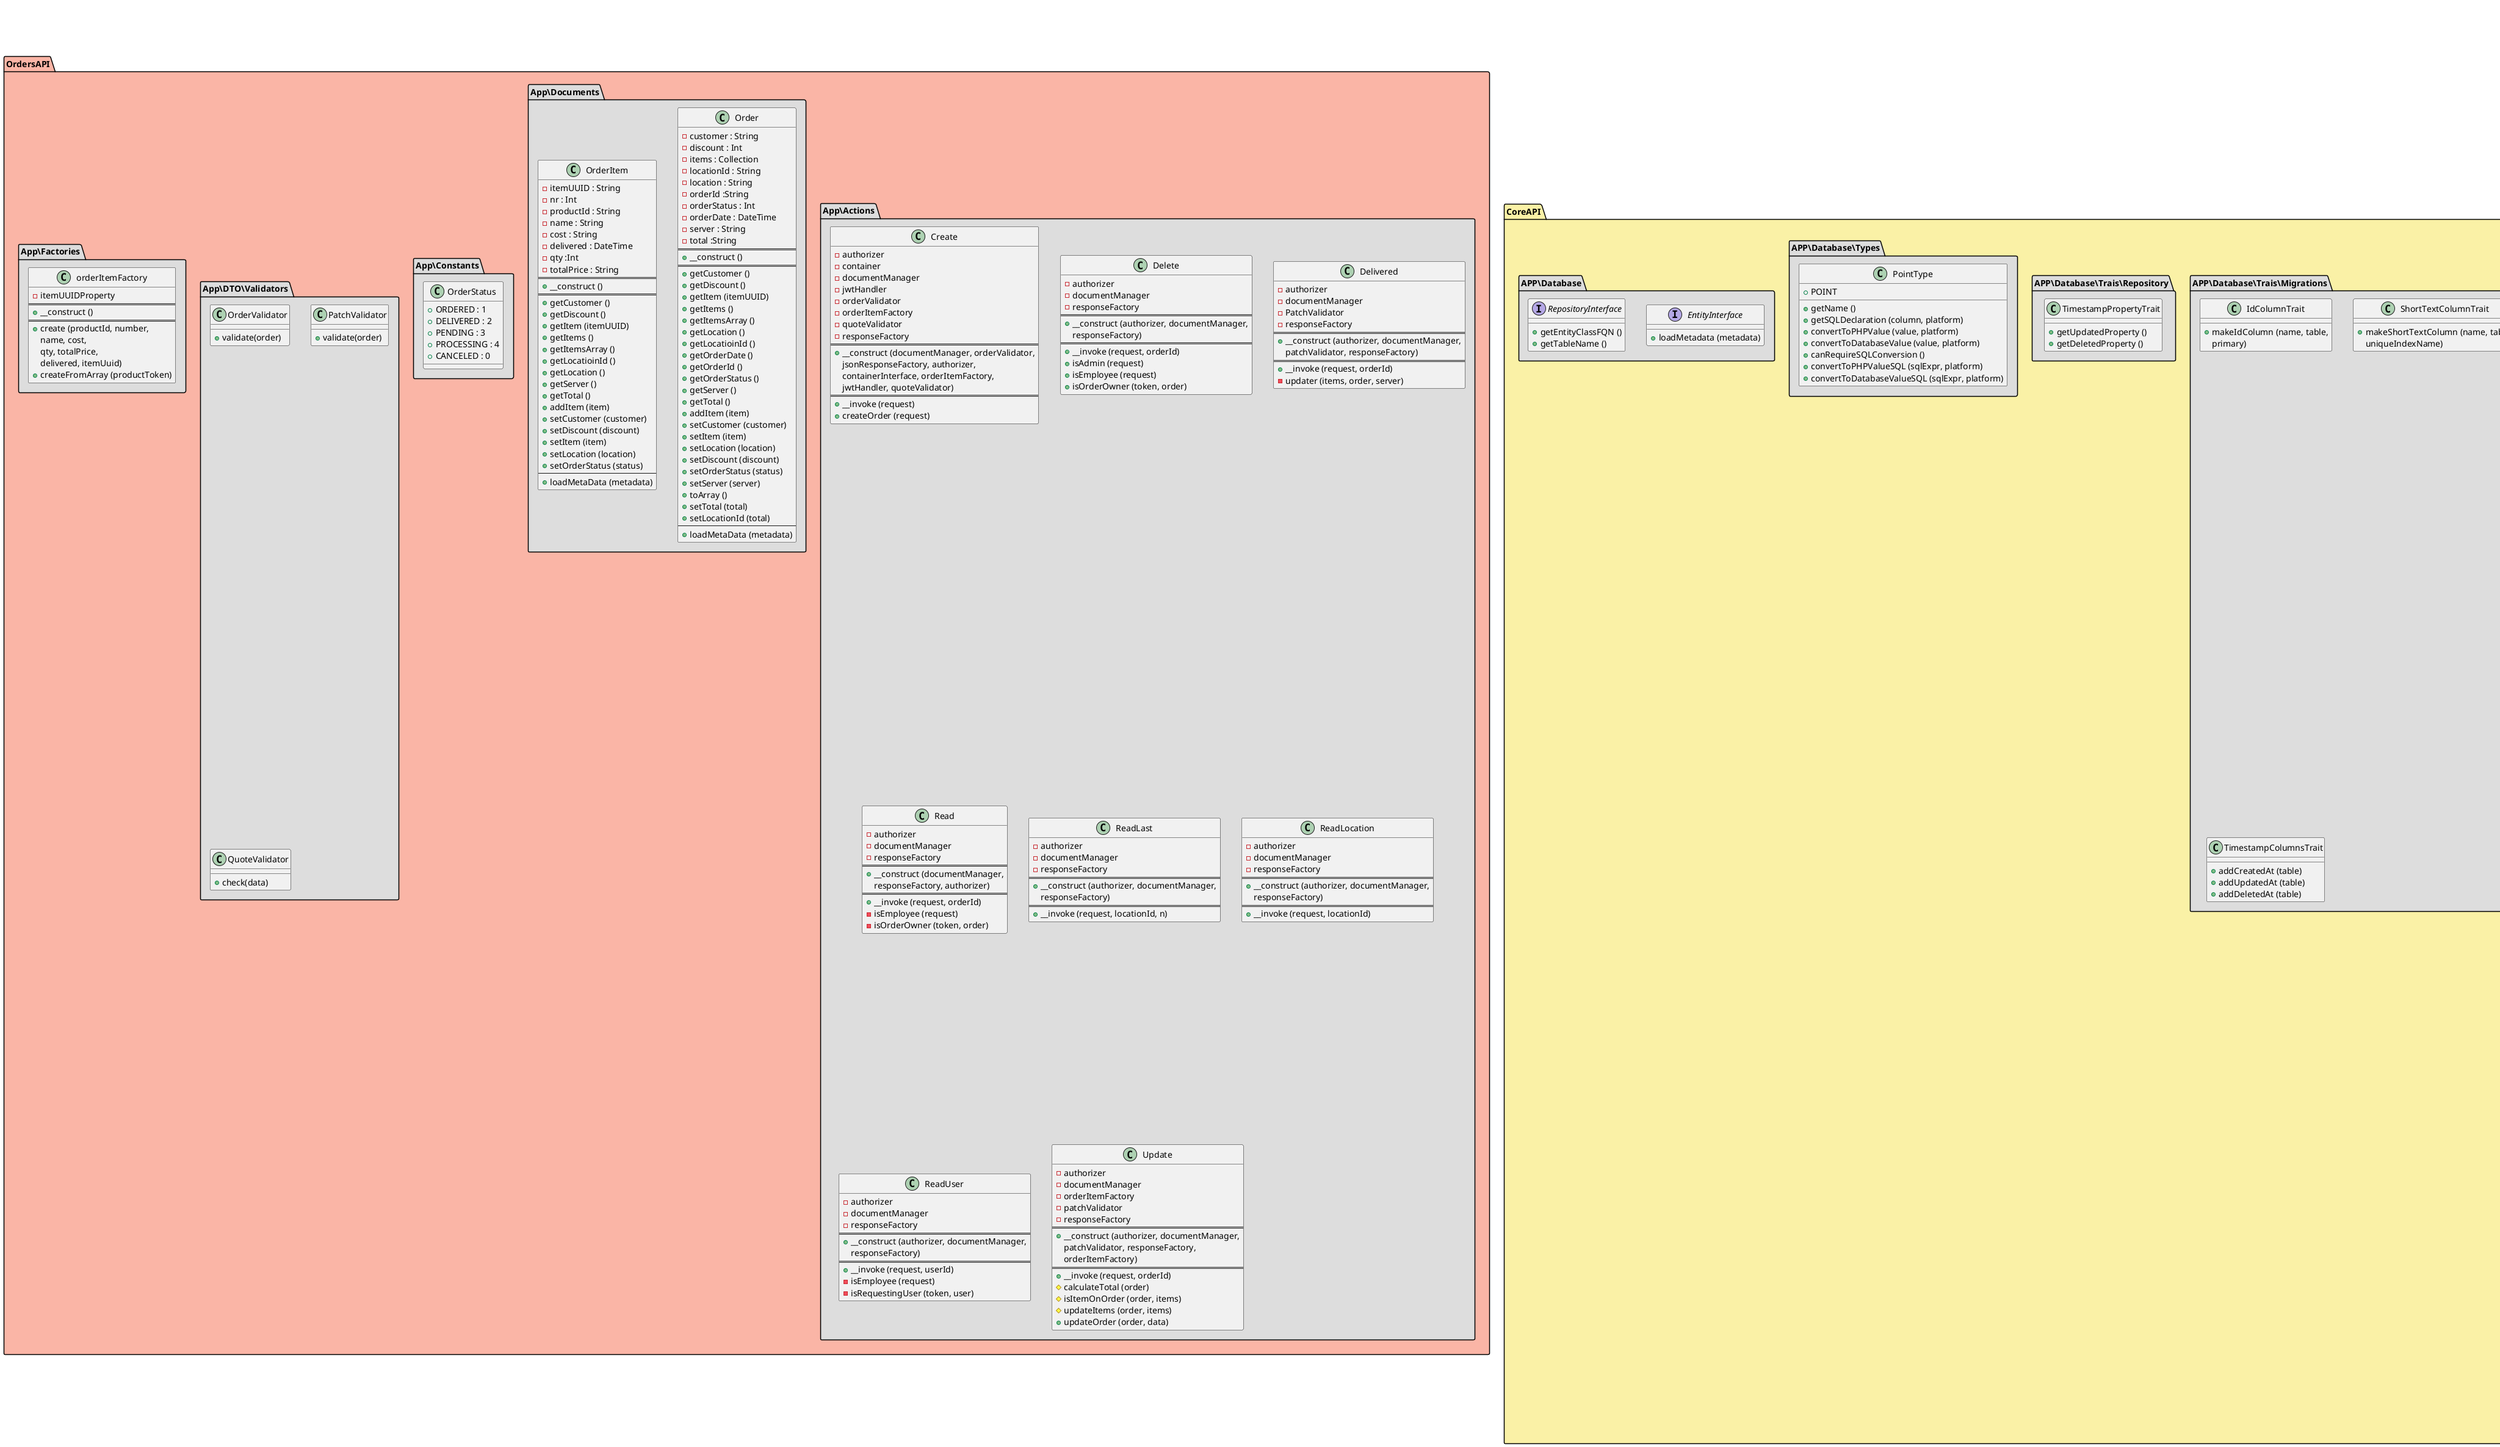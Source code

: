 @startuml Class UML
    
    namespace OrdersAPI #FAB5A6 {

        namespace App\Actions #DDDDDD {
            
            class Create {
                - authorizer
                - container
                - documentManager
                - jwtHandler
                - orderValidator
                - orderItemFactory
                - quoteValidator
                - responseFactory
                ==
                + {method} __construct (documentManager, orderValidator,
                                        jsonResponseFactory, authorizer,
                                        containerInterface, orderItemFactory,
                                        jwtHandler, quoteValidator)
                ==
                + {method} __invoke (request)
                + {method} createOrder (request)
            }

            class Delete {
                - authorizer
                - documentManager
                - responseFactory
                ==
                + {method} __construct (authorizer, documentManager,
                                        responseFactory)
                ==
                + {method} __invoke (request, orderId)
                + {method} isAdmin (request)
                + {method} isEmployee (request)
                + {method} isOrderOwner (token, order)
            }

            class Delivered {
                - authorizer
                - documentManager
                - PatchValidator
                - responseFactory
                ==
                + {method} __construct (authorizer, documentManager,
                                        patchValidator, responseFactory)
                ==
                + {method} __invoke (request, orderId)
                - {method} updater (items, order, server)
            }

            class Read {
                - authorizer
                - documentManager
                - responseFactory
                ==
                + {method} __construct (documentManager,
                                        responseFactory, authorizer)
                ==
                + {method} __invoke (request, orderId)
                - {method} isEmployee (request)
                - {method} isOrderOwner (token, order)
            }

            class ReadLast {
                - authorizer
                - documentManager
                - responseFactory
                ==
                + {method} __construct (authorizer, documentManager,
                                        responseFactory)
                ==
                + {method} __invoke (request, locationId, n)
            }

            class ReadLocation {
                - authorizer
                - documentManager
                - responseFactory
                ==
                + {method} __construct (authorizer, documentManager,
                                        responseFactory)
                ==
                + {method} __invoke (request, locationId)
            }

            class ReadUser {
                - authorizer
                - documentManager
                - responseFactory
                ==
                + {method} __construct (authorizer, documentManager,
                                        responseFactory)
                ==
                + {method} __invoke (request, userId)
                - {method} isEmployee (request)
                - {method} isRequestingUser (token, user)
            }

            class Update {
                - authorizer
                - documentManager
                - orderItemFactory
                - patchValidator
                - responseFactory
                ==
                + {method} __construct (authorizer, documentManager,
                                        patchValidator, responseFactory,
                                        orderItemFactory)
                ==
                + {method} __invoke (request, orderId)
                # {method} calculateTotal (order)
                # {method} isItemOnOrder (order, items)
                # {method} updateItems (order, items)
                + {method} updateOrder (order, data)
            }

        }

        namespace App\Documents #DDDDDD  {

            class Order {
                - customer : String
                - discount : Int
                - items : Collection
                - locationId : String
                - location : String
                - orderId :String
                - orderStatus : Int
                - orderDate : DateTime
                - server : String
                - total :String
                ==
                + {method} __construct ()
                ==
                + {method} getCustomer ()
                + {method} getDiscount ()
                + {method} getItem (itemUUID)
                + {method} getItems ()
                + {method} getItemsArray ()
                + {method} getLocation ()
                + {method} getLocatioinId ()
                + {method} getOrderDate ()
                + {method} getOrderId ()
                + {method} getOrderStatus ()
                + {method} getServer ()
                + {method} getTotal ()
                + {method} addItem (item)
                + {method} setCustomer (customer)
                + {method} setItem (item)
                + {method} setLocation (location)
                + {method} setDiscount (discount)
                + {method} setOrderStatus (status)
                + {method} setServer (server)
                + {method} toArray ()
                + {method} setTotal (total)
                + {method} setLocationId (total)
                --
                + {method} loadMetaData (metadata)
            }

            class OrderItem {
                - itemUUID : String
                - nr : Int
                - productId : String
                - name : String
                - cost : String
                - delivered : DateTime 
                - qty :Int 
                - totalPrice : String 
                ==
                + {method} __construct ()
                ==
                + {method} getCustomer ()
                + {method} getDiscount ()
                + {method} getItem (itemUUID)
                + {method} getItems ()
                + {method} getItemsArray ()
                + {method} getLocatioinId ()
                + {method} getLocation ()
                + {method} getServer ()
                + {method} getTotal ()
                + {method} addItem (item)
                + {method} setCustomer (customer)
                + {method} setDiscount (discount)
                + {method} setItem (item)
                + {method} setLocation (location)
                + {method} setOrderStatus (status)
                --
                + {method} loadMetaData (metadata)
            }

        }

        namespace App\Constants #DDDDDD {

            class OrderStatus {
                + ORDERED : 1
                + DELIVERED : 2
                + PENDING : 3
                + PROCESSING : 4
                + CANCELED : 0
            }

        }

        namespace App\DTO\Validators #DDDDDD {

            class OrderValidator {
                + {method} validate(order)
            }

            class PatchValidator {
                + {method} validate(order)
            }

            class QuoteValidator {
                + {method} check(data)
            }
        }

        namespace App\Factories #DDDDDD {

            class orderItemFactory {
                - itemUUIDProperty
                ==
                + {method} __construct ()
                ==
                + {method} create (productId, number,
                                    name, cost,
                                    qty, totalPrice,
                                    delivered, itemUuid)
                + {method} createFromArray (productToken)
            }

        }

    }

    namespace CoreAPI #FAF1A6 {

        namespace APP\Actions\Country #DDDDDD {

            class GetAction {
                - countryRepository
                - jsonResponseFactory
                ==
                + {method} __construct (countryRepository, jsonResponseFactory)
                ==
                + {method} __invoke (request, iso3)
            }

            class ListAction {
                - countryRepository
                - jsonResponseFactory
                ==
                + {method} __construct (jsonResponseFactory, countryRepository)
                ==
                + {method} __invoke (request)
                + {method} search (name, params, criteria, and)
            }

        }

        namespace APP\Actions\Location #DDDDDD {

            class DeleteAction {
                - jsonResponseFactory
                - locationRepository
                - authorizer
                ==
                + {method} __construct (jsonResponseFactory, locationRepository
                                         authorizer)
                ==
                + {method} __invoke (request, id)
                - {method} delteHard (id)
                - {method} delteSoft (id)
            }

            class GetAction {
                - jsonResponseFactory
                - locationRepository
                - authorizer
                ==
                + {method} __construct (jsonResponseFactory, locationRepository
                                         authorizer)
                ==
                + {method} __invoke (request, id)
            }

            class ListAction {
                - countryRepository
                - locationRepository
                - authorizer
                - jsonResponseFactory
                ==
                + {method} __construct (jsonResponseFactory, locationRepository,
                                        authorizer, countryRepository)
                ==
                + {method} __invoke (request)
                # {method} getQuery (request)
                + {method} search (name, params, criteria, and)
            }

            class PatchAction {
                - countryRepository
                - locationRepository
                - locationValidator
                - authorizer
                - jsonResponseFactory
                ==
                + {method} __construct (locationRepository, authorizer,
                                        locationValidator, countryRepository,
                                        jsonResponseFactory)
                ==
                + {method} __invoke (request, id)
            }

            class PostAction {
                - countryRepository
                - locationRepository
                - locationValidator
                - authorizer
                - jsonResponseFactory
                ==
                + {method} __construct (jsonResponseFactory, locationValidator,
                                        locationRepository, authorizer,
                                         countryRepository,
                                        )
                ==
                + {method} __invoke (request, id)
            }
        }

        namespace APP\Data\Types #DDDDDD {

            class Point {
                - latitude
                - longitude
                ==
                + {method} __construct (latitude, longitude)
                ==
                + {method} fromArray (data)
                + {method} getLongitude ()
                + {method} getLatitude ()
                + {method} toArray ()
            }

        }

        namespace APP\Data\Validator #DDDDDD {

            class LocationValidator {
                + {method} postCheck (data)
                + {method} patchCheck (data)
            }

        }

        namespace APP\Database\Entities #DDDDDD {

            EntityInterface <|-- Location
            EntityInterface <|-- Country

            class Location {
                - zip
                - createdAt
                - country
                - number
                - deletedAt
                - metadat
                - city
                - street
                - name
                - state
                - id
                - point
                - updatedAt
                ==
                + {method} __construct ()
                ==
                + {method} setMetadata (metadata)
                + {method} getcity ()
                + {method} getUpdatedAt ()
                + {method} setPoint ()
                + {method} getId ()
                + {method} getCountry ()
                + {method} loadMetadata (metadata)
                + {method} getState ()
                + {method} getPoint ()
                + {method} getNumber ()
                + {method} getStreet ()
                + {method} setCity (city)
                + {method} getMetadata ()
                + {method} getDeletedAt ()
                + {method} setZipcode (zipCode)
                + {method} setState (state)
                + {method} setStreet (street)
                + {method} getCreatedAt ()
                + {method} setName (name)
                + {method} getZipcode ()
                + {method} setNumber (number)
                + {method} setCountry (country)
                + {method} toArray ()
                + {method} getName ()
            }

            class Country {
                - name
                - location
                - iso3
                ==
                + {method} __construct ()
                ==
                + {method} getIso3 ()
                + {method} setIso3 (iso3)
                + {method} getLocatinos ()
                + {method} setName ()
                + {method} loadMetadata (data)
                + {method} toArray ()
                + {method} getName ()
            }

        }

        namespace APP\Database\Repositories #DDDDDD {
            RepositoryInterface <|-- LocationRepository
            RepositoryInterface <|-- CountryRepository

            interface RepositoryInterface {
                + {method} getEntityClass ()
                + {method} getTableName ()
            }

            class LocationRepository {
                - entityManager
                --
                + TABLE_NAME
                + ENTITY
                ==
                + {method} __construct (entityManager)
                ==
                + {method} getList (criteria, asArrays)
                + {method} isNameUnique (name)
                + {method} delete (location, hard)
                + {method} save (location)
                + {method} getEntityClassFQN ()
                + {method} getById (id, includeDeleted)
                # {method} markEntityAsUpdated (location)
                + {method} idExists (id, includeDeleted)
                # {method} persist (location)
                + {method} getTableName ()
                + {method} markEntityAsDeleted (location)
                + {method} getEntityManager ()
            }

            class CountryRepository {
                - entityManager
                --
                - TABLE_NAME
                - ENTITY
                ==
                + {method} __construct (entityManager)
                ==
                + {method} getList (criteria, asArrays)
                + {method} getByIso3 (iso3)
                + {method} getEntityClassFQN ()
                + {method} getByName (name)
                + {method} getTableName ()
                + {method} getEntityManager ()
            }

        }

        namespace APP\Database\Trais\Migrations #DDDDDD {

            class IdColumnTrait {
                + {method} makeIdColumn (name, table,
                                        primary)
            }

            class ShortTextColumnTrait {
                + {method} makeShortTextColumn (name, table,
                                                uniqueIndexName)
            }

            class TimestampColumnsTrait {
                + {method} addCreatedAt (table)
                + {method} addUpdatedAt (table)
                + {method} addDeletedAt (table)
            }

        }

        namespace APP\Database\Trais\Repository #DDDDDD {

            class TimestampPropertyTrait {
                + {method} getUpdatedProperty ()
                + {method} getDeletedProperty ()
            }

        }

        namespace APP\Database\Types #DDDDDD {

            class PointType {
                +  POINT
                + {method} getName ()
                + {method} getSQLDeclaration (column, platform)
                + {method} convertToPHPValue (value, platform)
                + {method} convertToDatabaseValue (value, platform)
                + {method} canRequireSQLConversion ()
                + {method} convertToPHPValueSQL (sqlExpr, platform)
                + {method} convertToDatabaseValueSQL (sqlExpr, platform)
            }

        }

        namespace APP\Database #DDDDDD {

            interface EntityInterface {
                + {method} loadMetadata (metadata)
            }

            interface RepositoryInterface {
                + {method} getEntityClassFQN ()
                + {method} getTableName ()
            }

        }

        namespace APP\Exceptions #DDDDDD {

            class DefinitionException {
                + {method} getEntityClassFQN ()
                + {method} getTableName ()
            }

            class DeleteException {
                + {method} getEntityClassFQN ()
                + {method} getTableName ()
            }

            class EntitynotFoundException {
                + {method} getEntityClassFQN ()
                + {method} getTableName ()
            }

            class IncompatibleTraitException {
                + {method} getEntityClassFQN ()
                + {method} getTableName ()
            }

            class SaveException {
                + {method} getEntityClassFQN ()
                + {method} getTableName ()
            }

        }

    }

    namespace ProductAPI #A6FADF {

        namespace App\Actions\Product\Quote #DDDDDD {

            class GetAction {
                - jsonResponseFactory
                - productRepository
                - authorizer
                - jwtHandler
                ==
                + {method} __construct (jsonResponseFactory, productRepository,
                                        authorizer, jwtHandler)
                ==
                + {method} __invoke (request, id)
            }

        }

        namespace App\Actions\Product #DDDDDD {

            class DeleteAction {
                - productRepository
                - jsonResponseFactory
                - authorizer
                ==
                + {method} __construct (productRepository, jsonResponseFactory,
                                        authorizer)
                ==
                + {method} __invoke (request, id)
            }

            class GetAction {
                - productRepository
                - jsonResponseFactory
                - authorizer
                ==
                + {method} __construct (productRepository, jsonResponseFactory,
                                        authorizer)
                ==
                + {method} __invoke (request, id)
            }

            class ListAction {
                - productRepository
                - jsonResponseFactory
                - authorizer
                --
                FIELDS
                TIMESTAMPS
                ==
                + {method} __construct (productRepository, jsonResponseFactory,
                                        authorizer)
                ==
                + {method} __invoke (request)
                + {method} getCriteriaFromQuery (request)
                + {method} processFilters (filters, request,
                                            criteria, and)
                + {method} parseFilter (criteria, field,
                                        filters, and)
                + {method} handleAnd (riteria, comparison,
                                        and)
            }

            class PatchAction {
                - productRepository
                - jsonResponseFactory
                - authorizer
                ==
                + {method} __construct (productRepository, jsonResponseFactory,
                                        authorizer)
                ==
                + {method} __invoke (request, id)
            }

            class PostAction {
                - productRepository
                - jsonResponseFactory
                - productValidator
                - authorizer
                ==
                + {method} __construct (productRepository, jsonResponseFactory,
                                        productValidator, authorizer)
                ==
                + {method} __invoke (request)
            }

        }

        namespace App\Data\Validator #DDDDDD {

            class ProductValidator {
                - postValidator
                - patchValidator
                --
                # PROPERTY_NAME
                # PROPERTY_LOCATION_ID
                # PROPERTY_PRICE
                # PROPERTY_DISCOUNT_PRICE
                # PROPERTY_DISCOUNT_FROM
                # PROPERTY_DISCOUNT_TO
                # PROPERTY_STATUS
                # PROPERTY_ATTRIBUTES
                # PROPERTY_DESCRIPTION
                # PROPERTY_UNIQUE_IDENTIFIER
                
                + {method} getPostValidator ()
                + {method} getPatchValidator ()
                + {method} postCheck (data)
                + {method} patchCheck (data)
            }

        }

        namespace App\Database\Entities #DDDDDD {

            class Product {
                - id : String
                - id : String
                - locationId : String
                - price : String
                - discountPrice : string
                - discountFrom : DateTimeImmutable
                - discountTo : DateTimeImmutable
                - status : Int
                - attributes : Array
                - description : String
                - uniqueIdentifier : String
                - createdAt : DateTimeImmutable
                - updatedAt : DateTimeImmutable
                - deletedAt : DateTimeImmutable
                --
                + PROPERTY_DESCRIPTION
                + PROPERTY_UNIQUE_IDENTIFIER
                ==
                + {method} __construct ()
                ==
                + {method} getId ()
                + {method} getName ()
                + {method} setName (name)
                + {method} getLocationId ()
                + {method} setLocationId (locationId)
                + {method} getPrice ()
                + {method} setPrice (price)
                + {method} getDiscountPrice ()
                + {method} setDiscountPrice (discountPrice)
                + {method} getDiscountFrom ()
                + {method} setDiscountFrom (discountFrom)
                + {method} getDiscountTo ()
                + {method} setDiscountTo (discountTo)
                + {method} getStatus ()
                + {method} setStatus (status)
                + {method} getAttributes ()
                + {method} setAttributes (attributes)
                + {method} getDescription ()
                + {method} setDescription (description)
                + {method} getUniqueIdentifier ()
                + {method} setUniqueIdentifier (uniqueIdentifier)
                + {method} getCreatedAt ()
                + {method} getUpdatedAt ()
                + {method} getDeletedAt ()
                + {method} toArray ()
                + {method} loadMetadata ()
            }

        }

        namespace App\Database\Repositories #DDDDDD {

            class ProductRepository {
                - entityManager
                - updatedProperty
                - deletedProperty
                --
                # TABLE_NAME
                ==
                + {method} __construct (entityManager)
                ==
                + {method} getEntityManager ()
                + {method} idExists (id)
                + {method} getById (id, includeDeleted)
                + {method} getList (criteria, asArrays)
                + {method} save (product)
                + {method} delete (product, hard)
                # {method} markEntityAsUpdated (product)
                # {method} markEntityAsDeleted (product)
                # {method} persist (product)
            }

        }

        namespace App\Database #DDDDDD {

            interface EntityInterface {
                + {static} loadMetadata (metadata)
            }

        }

        namespace App\Exceptions #DDDDDD {

            class DefinitionException {
            }

            class DeleteException {
            }

            class EntityNotFoundException {
            }

            class SaveException {
            }

        }

    }

    namespace ServiceLib #DFFAA6 {

        namespace MMSM\Lib\ErrorHandlers #DDDDDD {

            ErrorHandlerInterface <|-- JsonErrorHandler
            ErrorHandlerInterface <|-- ValidationExceptionJsonHandler

            interface ErrorHandlerInterface {
                + {method} __invoke(request, throwable,
                                    displayErrorDetails, logErrors,
                                    logErrorDetails)
            }

            class JsonErrorHandler {
                - logger
                - jsonResponseFactory
                ==
                + {method} __construct(jsonResponseFactory)
                ==
                + {method} __invoke(request, throwable,
                                    displayErrorDetails, logErrors,
                                    logErrorDetails)
                + {method} setLogger(logger)
            }

            class ValidationExceptionJsonHandler {
                - logger
                - jsonResponseFactory
                ==
                + {method} __construct(jsonResponseFactory)
                ==
                + {method} __invoke(request, throwable,
                                    displayErrorDetails, logErrors,
                                    logErrorDetails)
                + {method} setLogger(logger)
            }

        }

        namespace MMSM\Lib\Factories #DDDDDD {

            class JsonResponseFactory {
                - responseFactory
                ==
                + {method} __construct(responseFactory)
                ==
                + {method} create(code, data)
            }

        }

        namespace MMSM\Lib\Parsers #DDDDDD {

            class JsonBodyParser {
                + {method} __invoke(body)
            }

            class XmlBodyParser {
                + {method} __invoke(body)
            }

        }

        namespace MMSM\Lib\Validators #DDDDDD {

            ValidatorInterface <|-- JWKValidator
            ValidatorInterface <|-- JWTValidator

            interface ValidatorInterface {
                + {method} validate(data)
                + {method} check(data)
            }

            class JWKValidator {
                + {method} validate(data)
                + {method} check(data)
            }

            class JWTValidator {
                + {method} validate(data)
                + {method} check(data)
            }

        }

        namespace MMSM\Lib #DDDDDD {

            class AuthorizationMiddleware {
                - JWKValidator
                - bearers
                - JWTValidator
                - keySet
                --
                + EXPECTED_ALG
                + HEADER
                ==
                + {method} __construct (JWKValidator, JWTValidator)
                ==
                + {method} loadJWKs (path, local)
                + {method} addAllowedBearer (bearer)
                + {method} __invoke (request, handler)
                # {method} getHeader (request)
                + {method} process (request, handler)
                # {method} isValidBearer (bearer)
            }

            class Authorizer {
                -container
                ==
                + {method} __construct (container)
                ==
                + {method} authorizeToRole (request, roleKey)
                + {method} getInternalRoles (roles)
                # {method} readTokenFromRequest (request)
                # {method} hasInternalRoles (token, roles)
                + {method} getAppMetadata (request, emptyOnFailure)
                + {method} isUserInLocation (request, locationId)
                + {method} getUserMetadata (request, emptyOnFailure)
                # {method} isValidRoleKeys (keys)
                + {method} hasRole (request, roleKey, failOnNoToken)
                # {method} readNamespacedClaim (token, name)
                + {method} hasRoles (request, roleKeys, failOnNoToken)
                + {method} authorizetoRoles (request, roleKeys)
            }

            class BodyParsingMiddleware {
                - jsonResponseFactory
                ==
                + {method} __construct(jsonResponseFactory, bodyParsers)
                ==
                # {method} parseBody(request)
            }

            class container {
                + {method} get(name)
            }

            class JwtHandler {
                - container
                - internalKeySet
                --
                + ALG
                ==
                + {method} __construct (internalKeyset, container)
                ==
                # {method} getNewestKeyId ()
                + {method} create (data, exp)
                + {method} decode (jwt)
            }

        }

    }

@enduml